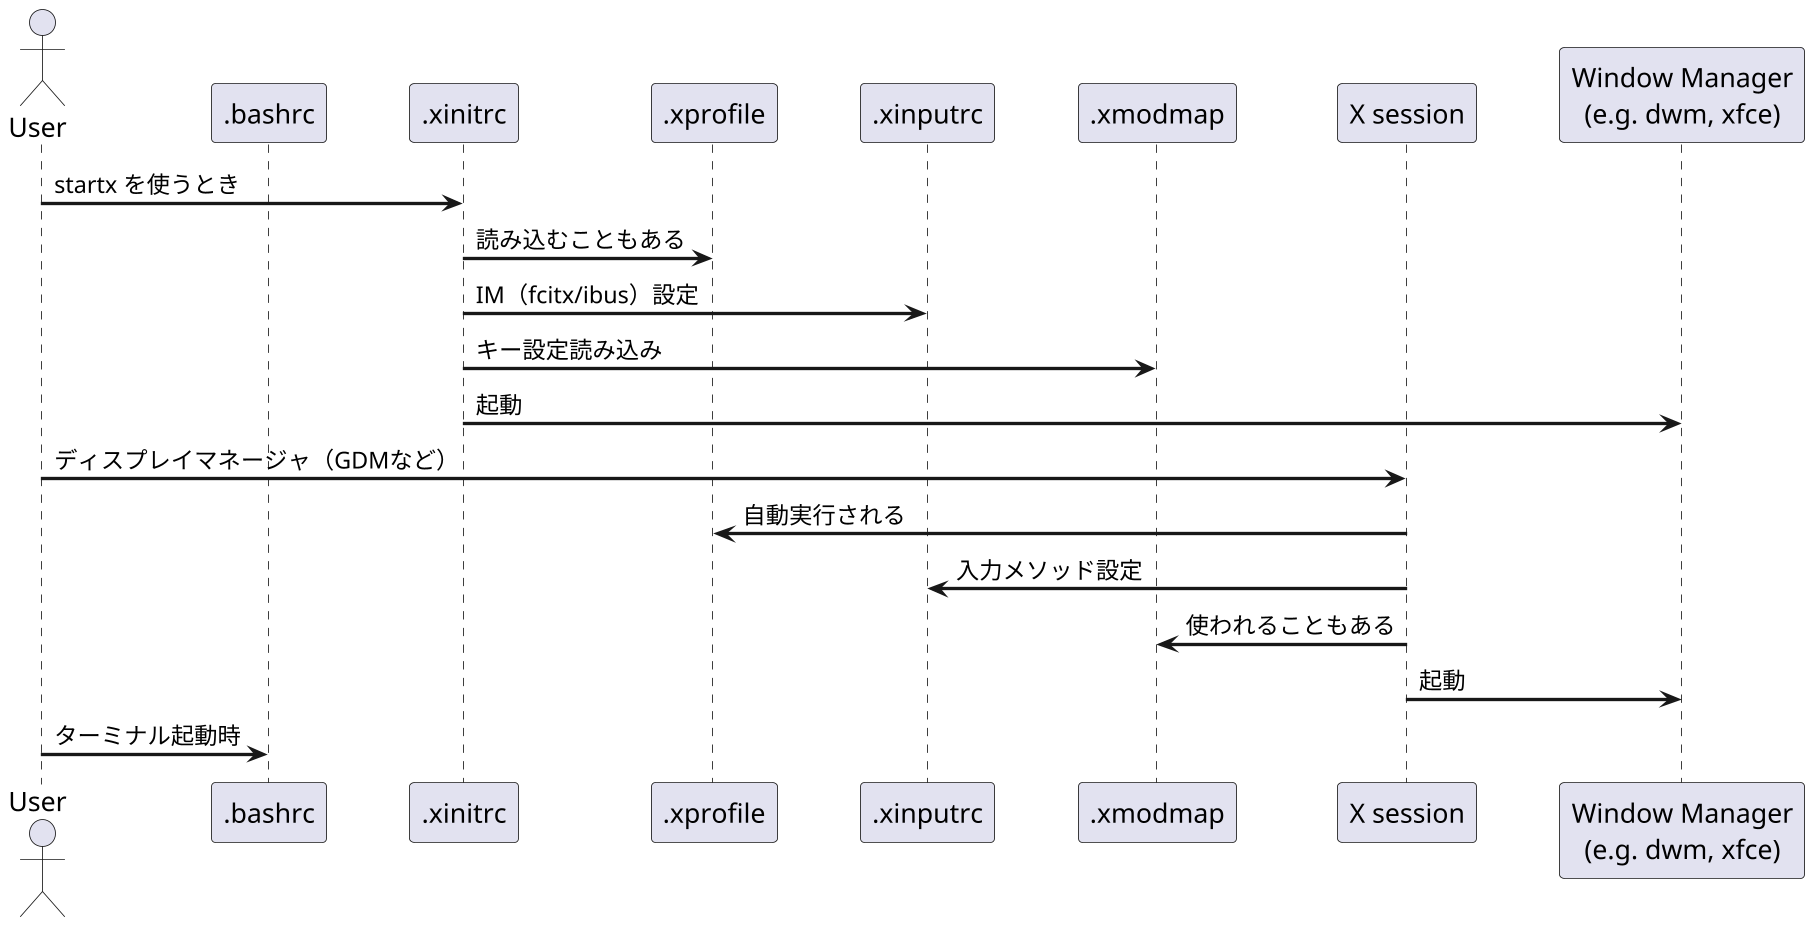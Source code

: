 @startuml
skinparam dpi 160
skinparam defaultFontSize 16
skinparam ParticipantPadding 20
skinparam ArrowThickness 2
skinparam ArrowFontSize 14

actor "User" as User
participant ".bashrc" 
participant ".xinitrc"
participant ".xprofile"
participant ".xinputrc"
participant ".xmodmap"
participant "X session"
participant "Window Manager\n(e.g. dwm, xfce)"

User -> ".xinitrc": startx を使うとき
".xinitrc" -> ".xprofile": 読み込むこともある
".xinitrc" -> ".xinputrc": IM（fcitx/ibus）設定
".xinitrc" -> ".xmodmap": キー設定読み込み
".xinitrc" -> "Window Manager\n(e.g. dwm, xfce)": 起動

User -> "X session": ディスプレイマネージャ（GDMなど）
"X session" -> ".xprofile": 自動実行される
"X session" -> ".xinputrc": 入力メソッド設定
"X session" -> ".xmodmap": 使われることもある
"X session" -> "Window Manager\n(e.g. dwm, xfce)": 起動

User -> ".bashrc": ターミナル起動時

@enduml